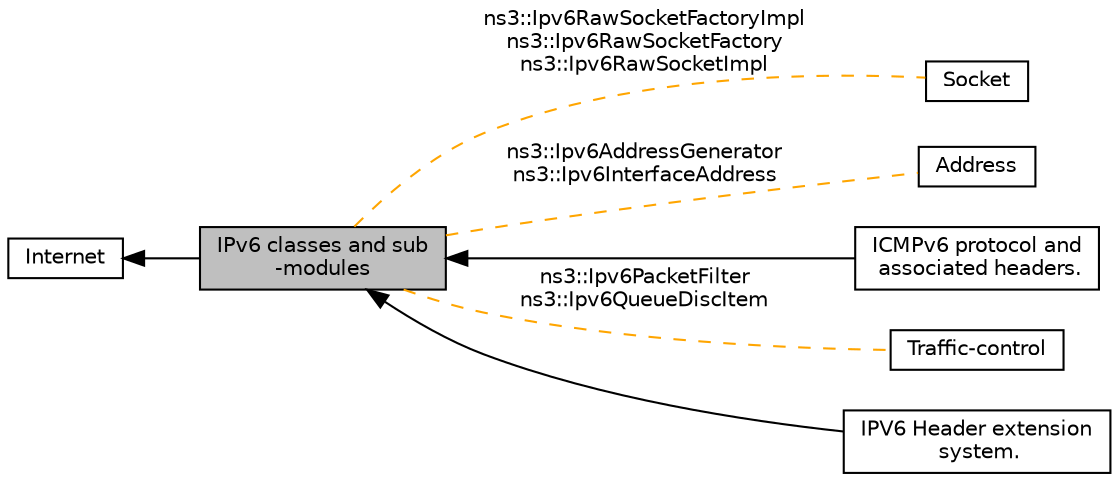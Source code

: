digraph "IPv6 classes and sub-modules"
{
  edge [fontname="Helvetica",fontsize="10",labelfontname="Helvetica",labelfontsize="10"];
  node [fontname="Helvetica",fontsize="10",shape=record];
  rankdir=LR;
  Node6 [label="Socket",height=0.2,width=0.4,color="black", fillcolor="white", style="filled",URL="$d9/ded/group__socket.html"];
  Node4 [label="Address",height=0.2,width=0.4,color="black", fillcolor="white", style="filled",URL="$de/daf/group__address.html"];
  Node2 [label="ICMPv6 protocol and\l associated headers.",height=0.2,width=0.4,color="black", fillcolor="white", style="filled",URL="$d5/d09/group__icmpv6.html"];
  Node0 [label="IPv6 classes and sub\l-modules",height=0.2,width=0.4,color="black", fillcolor="grey75", style="filled", fontcolor="black"];
  Node5 [label="Traffic-control",height=0.2,width=0.4,color="black", fillcolor="white", style="filled",URL="$d5/d2a/group__traffic-control.html",tooltip="Traffic control layer class. "];
  Node3 [label="IPV6 Header extension\l system.",height=0.2,width=0.4,color="black", fillcolor="white", style="filled",URL="$de/d2b/group__ipv6HeaderExt.html"];
  Node1 [label="Internet",height=0.2,width=0.4,color="black", fillcolor="white", style="filled",URL="$d2/d8e/group__internet.html"];
  Node1->Node0 [shape=plaintext, dir="back", style="solid"];
  Node0->Node2 [shape=plaintext, dir="back", style="solid"];
  Node0->Node3 [shape=plaintext, dir="back", style="solid"];
  Node0->Node4 [shape=plaintext, label="ns3::Ipv6AddressGenerator\nns3::Ipv6InterfaceAddress", color="orange", dir="none", style="dashed"];
  Node0->Node5 [shape=plaintext, label="ns3::Ipv6PacketFilter\nns3::Ipv6QueueDiscItem", color="orange", dir="none", style="dashed"];
  Node0->Node6 [shape=plaintext, label="ns3::Ipv6RawSocketFactoryImpl\nns3::Ipv6RawSocketFactory\nns3::Ipv6RawSocketImpl", color="orange", dir="none", style="dashed"];
}
